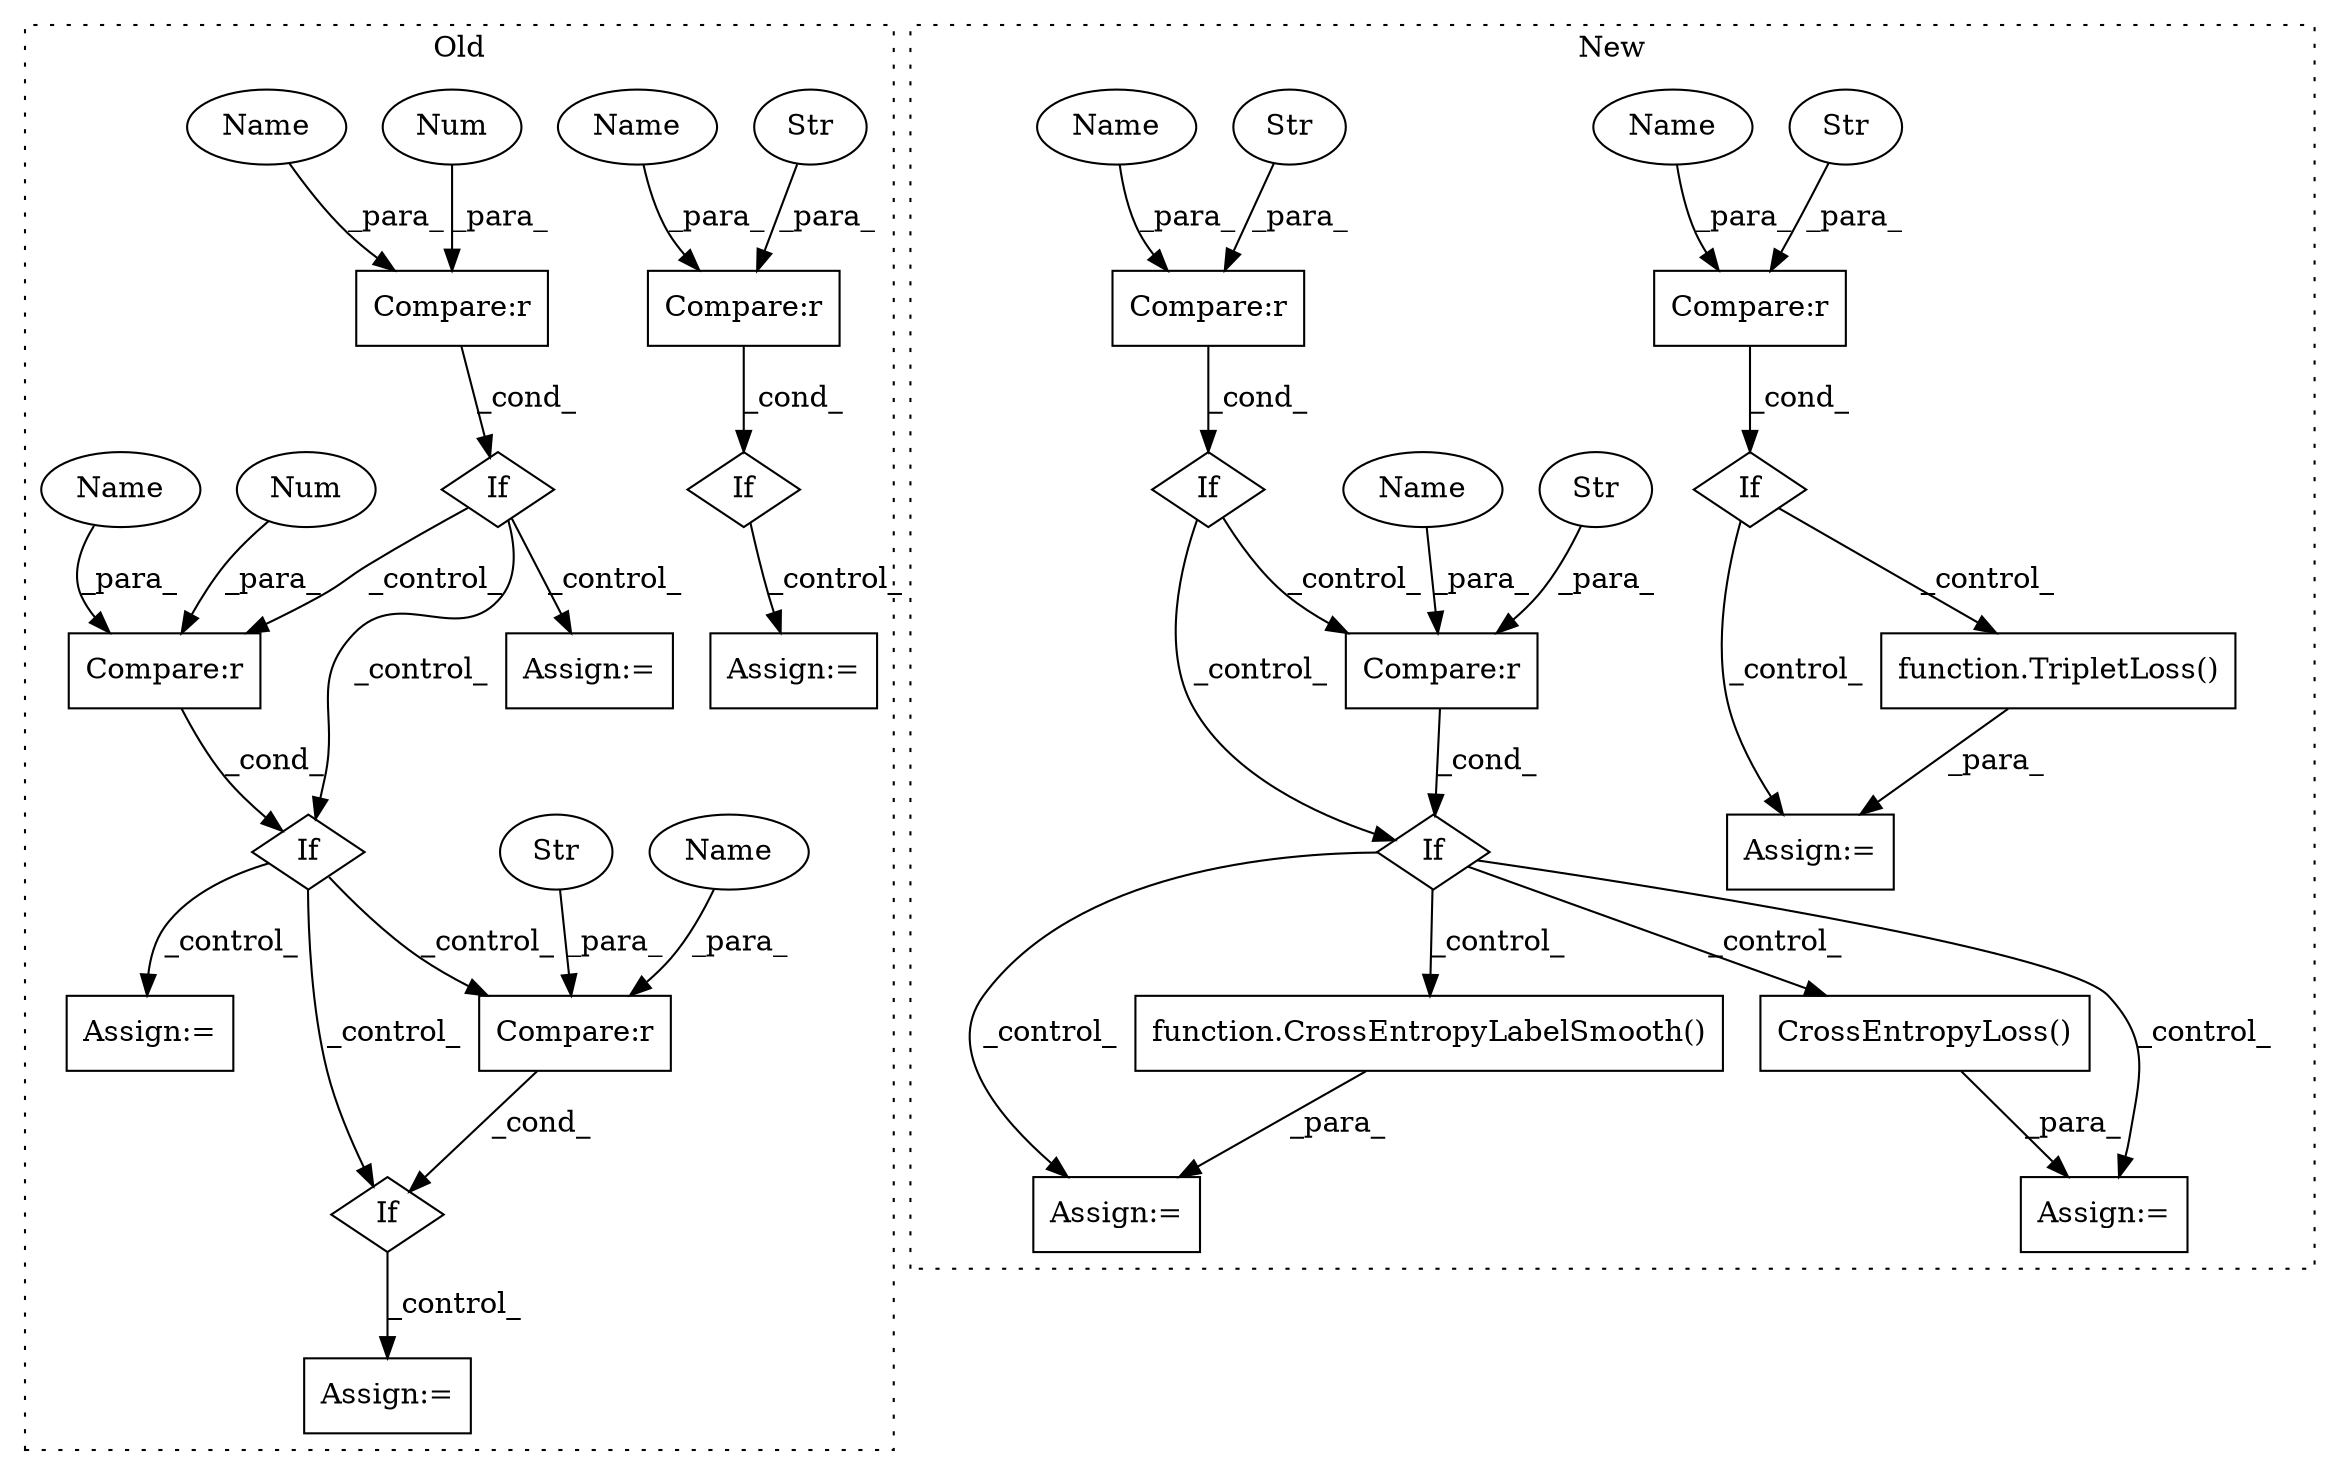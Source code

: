digraph G {
subgraph cluster0 {
1 [label="If" a="96" s="1313,1338" l="0,18" shape="diamond"];
4 [label="Compare:r" a="40" s="1239" l="17" shape="box"];
5 [label="If" a="96" s="1164,1183" l="3,18" shape="diamond"];
6 [label="Num" a="76" s="1253" l="3" shape="ellipse"];
7 [label="Compare:r" a="40" s="1313" l="25" shape="box"];
8 [label="If" a="96" s="1239,1256" l="0,18" shape="diamond"];
9 [label="Str" a="66" s="1327" l="11" shape="ellipse"];
13 [label="Compare:r" a="40" s="1167" l="16" shape="box"];
15 [label="Num" a="76" s="1181" l="2" shape="ellipse"];
21 [label="Compare:r" a="40" s="1952" l="23" shape="box"];
22 [label="If" a="96" s="1952,1975" l="0,14" shape="diamond"];
23 [label="Str" a="66" s="1966" l="9" shape="ellipse"];
24 [label="Assign:=" a="68" s="1283" l="3" shape="box"];
25 [label="Assign:=" a="68" s="1210" l="3" shape="box"];
26 [label="Assign:=" a="68" s="1365" l="3" shape="box"];
27 [label="Assign:=" a="68" s="2000" l="3" shape="box"];
35 [label="Name" a="87" s="1952" l="10" shape="ellipse"];
36 [label="Name" a="87" s="1167" l="10" shape="ellipse"];
37 [label="Name" a="87" s="1313" l="10" shape="ellipse"];
38 [label="Name" a="87" s="1239" l="10" shape="ellipse"];
label = "Old";
style="dotted";
}
subgraph cluster1 {
2 [label="function.CrossEntropyLabelSmooth()" a="75" s="1861,1896" l="24,1" shape="box"];
3 [label="If" a="96" s="1794,1828" l="3,18" shape="diamond"];
10 [label="Compare:r" a="40" s="1620" l="27" shape="box"];
11 [label="Str" a="66" s="1620" l="9" shape="ellipse"];
12 [label="CrossEntropyLoss()" a="75" s="1947" l="21" shape="box"];
14 [label="If" a="96" s="1617,1647" l="3,14" shape="diamond"];
16 [label="Compare:r" a="40" s="1797" l="31" shape="box"];
17 [label="Str" a="66" s="1797" l="13" shape="ellipse"];
18 [label="Compare:r" a="40" s="2152" l="27" shape="box"];
19 [label="If" a="96" s="2149,2179" l="3,14" shape="diamond"];
20 [label="Str" a="66" s="2152" l="9" shape="ellipse"];
28 [label="Assign:=" a="68" s="2206" l="3" shape="box"];
29 [label="Assign:=" a="68" s="1858" l="3" shape="box"];
30 [label="Assign:=" a="68" s="1944" l="3" shape="box"];
31 [label="function.TripletLoss()" a="75" s="2209,2227" l="12,51" shape="box"];
32 [label="Name" a="87" s="2165" l="14" shape="ellipse"];
33 [label="Name" a="87" s="1814" l="14" shape="ellipse"];
34 [label="Name" a="87" s="1633" l="14" shape="ellipse"];
label = "New";
style="dotted";
}
1 -> 26 [label="_control_"];
2 -> 29 [label="_para_"];
3 -> 2 [label="_control_"];
3 -> 29 [label="_control_"];
3 -> 30 [label="_control_"];
3 -> 12 [label="_control_"];
4 -> 8 [label="_cond_"];
5 -> 4 [label="_control_"];
5 -> 25 [label="_control_"];
5 -> 8 [label="_control_"];
6 -> 4 [label="_para_"];
7 -> 1 [label="_cond_"];
8 -> 7 [label="_control_"];
8 -> 1 [label="_control_"];
8 -> 24 [label="_control_"];
9 -> 7 [label="_para_"];
10 -> 14 [label="_cond_"];
11 -> 10 [label="_para_"];
12 -> 30 [label="_para_"];
13 -> 5 [label="_cond_"];
14 -> 3 [label="_control_"];
14 -> 16 [label="_control_"];
15 -> 13 [label="_para_"];
16 -> 3 [label="_cond_"];
17 -> 16 [label="_para_"];
18 -> 19 [label="_cond_"];
19 -> 28 [label="_control_"];
19 -> 31 [label="_control_"];
20 -> 18 [label="_para_"];
21 -> 22 [label="_cond_"];
22 -> 27 [label="_control_"];
23 -> 21 [label="_para_"];
31 -> 28 [label="_para_"];
32 -> 18 [label="_para_"];
33 -> 16 [label="_para_"];
34 -> 10 [label="_para_"];
35 -> 21 [label="_para_"];
36 -> 13 [label="_para_"];
37 -> 7 [label="_para_"];
38 -> 4 [label="_para_"];
}